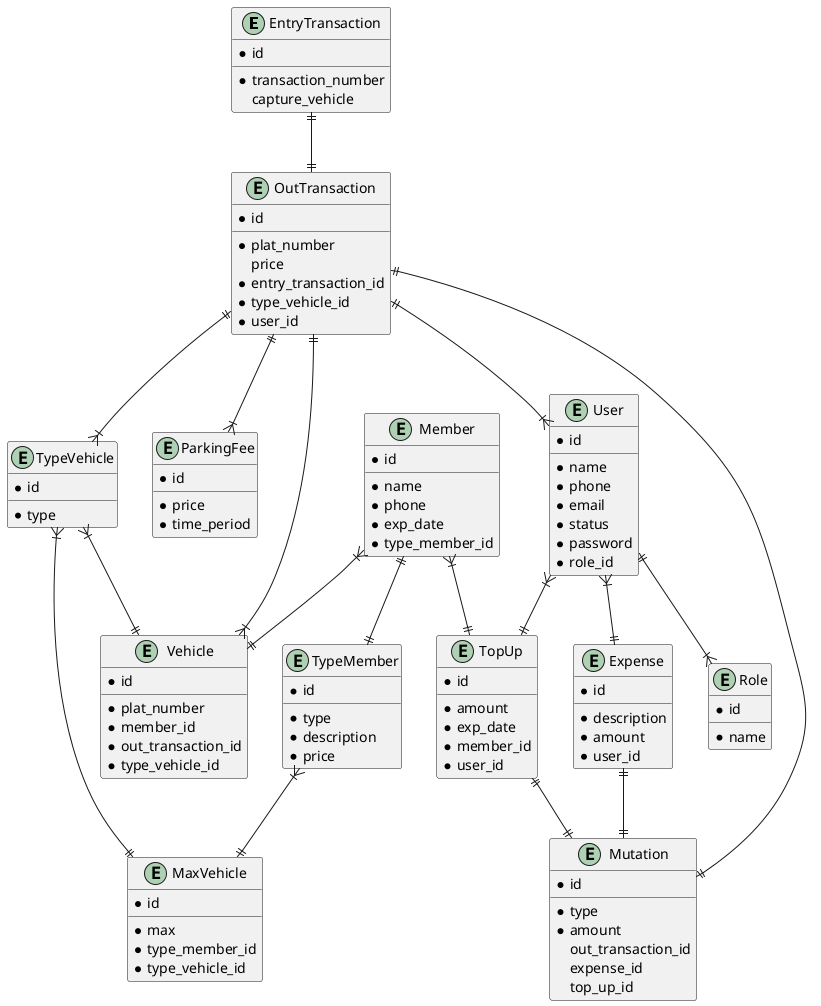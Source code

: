 @startuml Database

entity EntryTransaction {
  * id
  __
  * transaction_number
  capture_vehicle
}

entity OutTransaction {
  * id
  __
  * plat_number
  price
  * entry_transaction_id
  * type_vehicle_id
  * user_id
}

entity User {
  * id
  __
  * name
  * phone
  * email
  * status
  * password
  * role_id
}

entity Role {
  * id
  __
  * name
}

entity TypeVehicle {
  * id
  __
  * type
}

entity ParkingFee {
  * id
  __
  * price
  * time_period
}

entity Member {
  * id
  __
  * name
  * phone
  * exp_date
  * type_member_id
}

entity Vehicle {
  * id
  __
  * plat_number
  * member_id
  * out_transaction_id
  * type_vehicle_id
}

entity TypeMember {
  * id
  __
  * type
  * description
  * price
}

entity MaxVehicle {
  * id
  __
  * max
  * type_member_id
  * type_vehicle_id
}

entity TopUp {
  * id
  __
  * amount
  * exp_date
  * member_id
  * user_id
}

entity Expense {
  * id
  __
  * description
  * amount
  * user_id
}

entity Mutation {
  * id
  __
  * type
  * amount
  out_transaction_id
  expense_id
  top_up_id
}

EntryTransaction ||--|| OutTransaction
OutTransaction ||--|| Mutation
OutTransaction ||--|{ Vehicle
OutTransaction ||--|{ ParkingFee
OutTransaction ||--|{ User
OutTransaction ||--|{ TypeVehicle
TypeVehicle }|--|| Vehicle
TypeVehicle }|--|| MaxVehicle
User ||--|{ Role
User }|--|| TopUp
User }|--|| Expense
Member }|--|| TopUp
Member ||--|| TypeMember
Member }|--|| Vehicle
Expense ||--|| Mutation
TypeMember }|--|| MaxVehicle
TopUp ||--|| Mutation